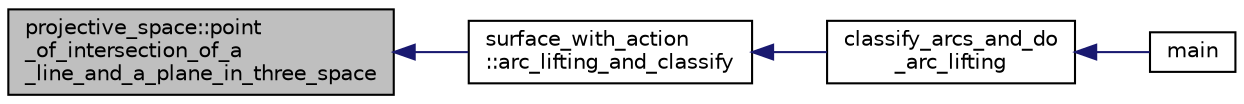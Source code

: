 digraph "projective_space::point_of_intersection_of_a_line_and_a_plane_in_three_space"
{
  edge [fontname="Helvetica",fontsize="10",labelfontname="Helvetica",labelfontsize="10"];
  node [fontname="Helvetica",fontsize="10",shape=record];
  rankdir="LR";
  Node2921 [label="projective_space::point\l_of_intersection_of_a\l_line_and_a_plane_in_three_space",height=0.2,width=0.4,color="black", fillcolor="grey75", style="filled", fontcolor="black"];
  Node2921 -> Node2922 [dir="back",color="midnightblue",fontsize="10",style="solid",fontname="Helvetica"];
  Node2922 [label="surface_with_action\l::arc_lifting_and_classify",height=0.2,width=0.4,color="black", fillcolor="white", style="filled",URL="$d8/df9/classsurface__with__action.html#a62a3948f830c59e09ef94937650a07a4"];
  Node2922 -> Node2923 [dir="back",color="midnightblue",fontsize="10",style="solid",fontname="Helvetica"];
  Node2923 [label="classify_arcs_and_do\l_arc_lifting",height=0.2,width=0.4,color="black", fillcolor="white", style="filled",URL="$d6/dc3/arc__lifting__main_8_c.html#afdd7be16f16b8c71e9a72fe5f6a0b59c"];
  Node2923 -> Node2924 [dir="back",color="midnightblue",fontsize="10",style="solid",fontname="Helvetica"];
  Node2924 [label="main",height=0.2,width=0.4,color="black", fillcolor="white", style="filled",URL="$d6/dc3/arc__lifting__main_8_c.html#a217dbf8b442f20279ea00b898af96f52"];
}
